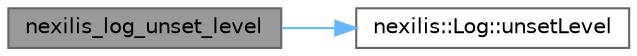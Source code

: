 digraph "nexilis_log_unset_level"
{
 // LATEX_PDF_SIZE
  bgcolor="transparent";
  edge [fontname=Helvetica,fontsize=10,labelfontname=Helvetica,labelfontsize=10];
  node [fontname=Helvetica,fontsize=10,shape=box,height=0.2,width=0.4];
  rankdir="LR";
  Node1 [id="Node000001",label="nexilis_log_unset_level",height=0.2,width=0.4,color="gray40", fillcolor="grey60", style="filled", fontcolor="black",tooltip=" "];
  Node1 -> Node2 [id="edge1_Node000001_Node000002",color="steelblue1",style="solid",tooltip=" "];
  Node2 [id="Node000002",label="nexilis::Log::unsetLevel",height=0.2,width=0.4,color="grey40", fillcolor="white", style="filled",URL="$dc/dbc/classnexilis_1_1Log.html#a64d78dc01e6b17db37c6382cfa1fe5f8",tooltip=" "];
}
